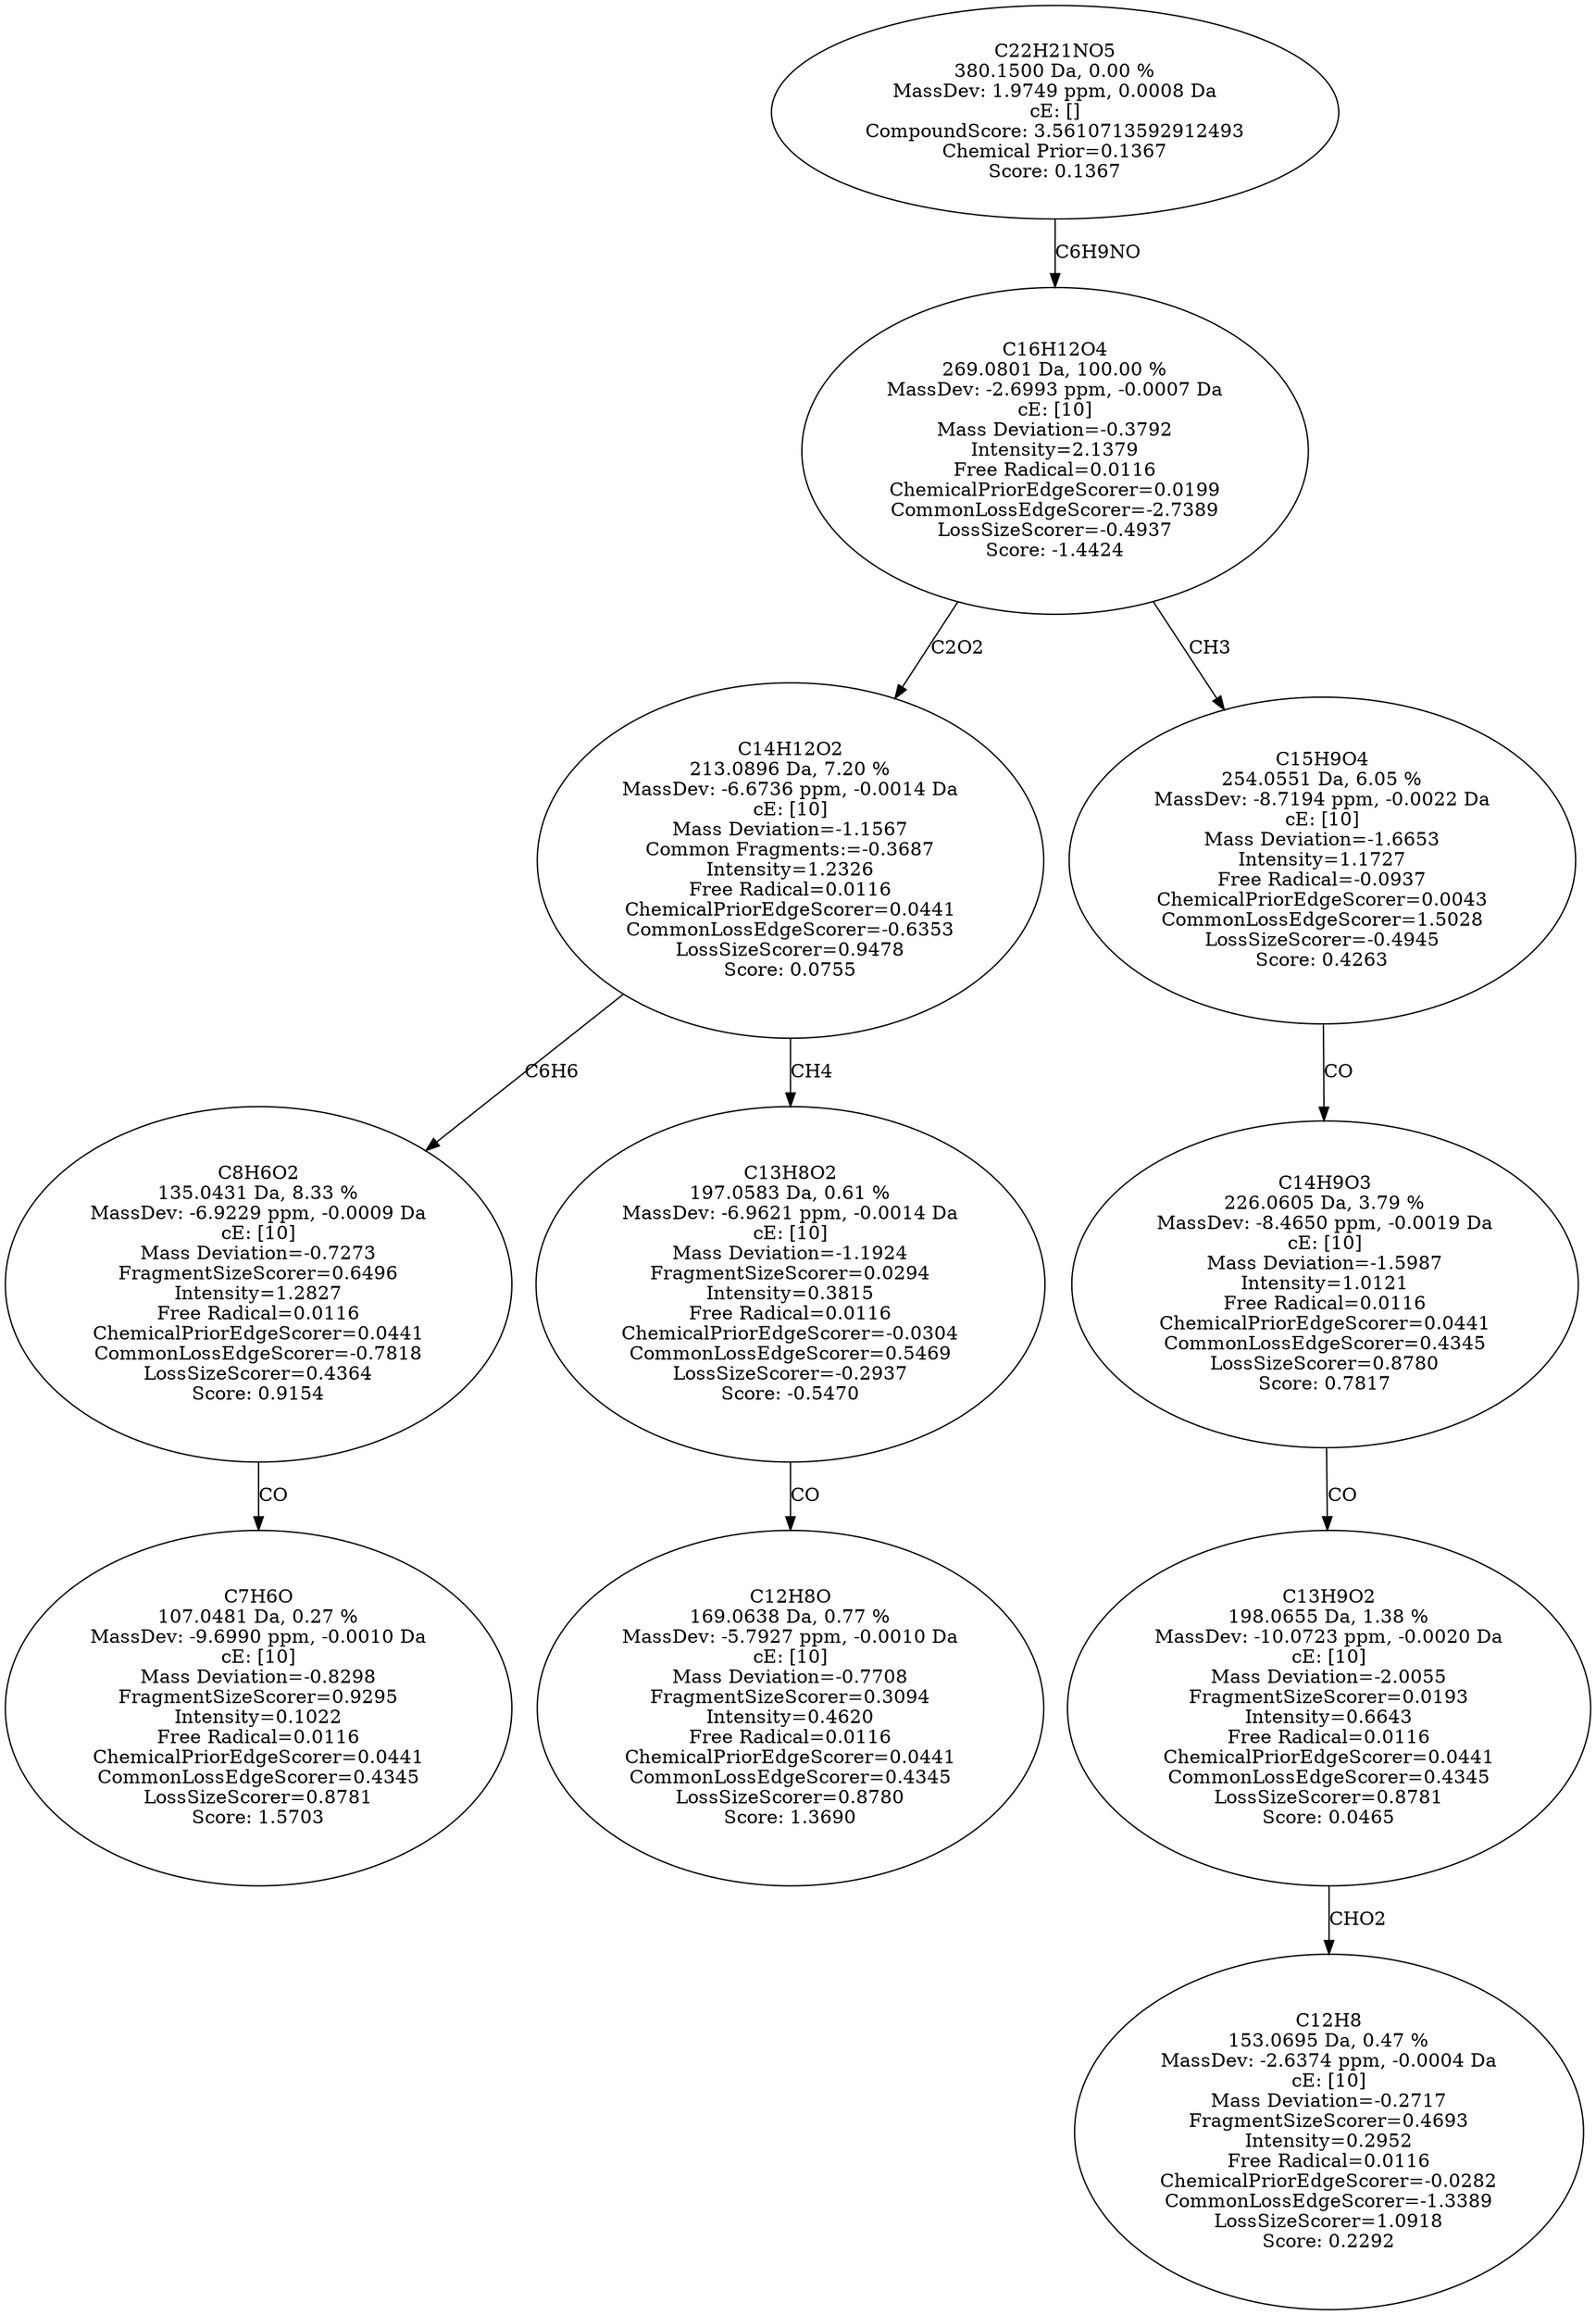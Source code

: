 strict digraph {
v1 [label="C7H6O\n107.0481 Da, 0.27 %\nMassDev: -9.6990 ppm, -0.0010 Da\ncE: [10]\nMass Deviation=-0.8298\nFragmentSizeScorer=0.9295\nIntensity=0.1022\nFree Radical=0.0116\nChemicalPriorEdgeScorer=0.0441\nCommonLossEdgeScorer=0.4345\nLossSizeScorer=0.8781\nScore: 1.5703"];
v2 [label="C8H6O2\n135.0431 Da, 8.33 %\nMassDev: -6.9229 ppm, -0.0009 Da\ncE: [10]\nMass Deviation=-0.7273\nFragmentSizeScorer=0.6496\nIntensity=1.2827\nFree Radical=0.0116\nChemicalPriorEdgeScorer=0.0441\nCommonLossEdgeScorer=-0.7818\nLossSizeScorer=0.4364\nScore: 0.9154"];
v3 [label="C12H8O\n169.0638 Da, 0.77 %\nMassDev: -5.7927 ppm, -0.0010 Da\ncE: [10]\nMass Deviation=-0.7708\nFragmentSizeScorer=0.3094\nIntensity=0.4620\nFree Radical=0.0116\nChemicalPriorEdgeScorer=0.0441\nCommonLossEdgeScorer=0.4345\nLossSizeScorer=0.8780\nScore: 1.3690"];
v4 [label="C13H8O2\n197.0583 Da, 0.61 %\nMassDev: -6.9621 ppm, -0.0014 Da\ncE: [10]\nMass Deviation=-1.1924\nFragmentSizeScorer=0.0294\nIntensity=0.3815\nFree Radical=0.0116\nChemicalPriorEdgeScorer=-0.0304\nCommonLossEdgeScorer=0.5469\nLossSizeScorer=-0.2937\nScore: -0.5470"];
v5 [label="C14H12O2\n213.0896 Da, 7.20 %\nMassDev: -6.6736 ppm, -0.0014 Da\ncE: [10]\nMass Deviation=-1.1567\nCommon Fragments:=-0.3687\nIntensity=1.2326\nFree Radical=0.0116\nChemicalPriorEdgeScorer=0.0441\nCommonLossEdgeScorer=-0.6353\nLossSizeScorer=0.9478\nScore: 0.0755"];
v6 [label="C12H8\n153.0695 Da, 0.47 %\nMassDev: -2.6374 ppm, -0.0004 Da\ncE: [10]\nMass Deviation=-0.2717\nFragmentSizeScorer=0.4693\nIntensity=0.2952\nFree Radical=0.0116\nChemicalPriorEdgeScorer=-0.0282\nCommonLossEdgeScorer=-1.3389\nLossSizeScorer=1.0918\nScore: 0.2292"];
v7 [label="C13H9O2\n198.0655 Da, 1.38 %\nMassDev: -10.0723 ppm, -0.0020 Da\ncE: [10]\nMass Deviation=-2.0055\nFragmentSizeScorer=0.0193\nIntensity=0.6643\nFree Radical=0.0116\nChemicalPriorEdgeScorer=0.0441\nCommonLossEdgeScorer=0.4345\nLossSizeScorer=0.8781\nScore: 0.0465"];
v8 [label="C14H9O3\n226.0605 Da, 3.79 %\nMassDev: -8.4650 ppm, -0.0019 Da\ncE: [10]\nMass Deviation=-1.5987\nIntensity=1.0121\nFree Radical=0.0116\nChemicalPriorEdgeScorer=0.0441\nCommonLossEdgeScorer=0.4345\nLossSizeScorer=0.8780\nScore: 0.7817"];
v9 [label="C15H9O4\n254.0551 Da, 6.05 %\nMassDev: -8.7194 ppm, -0.0022 Da\ncE: [10]\nMass Deviation=-1.6653\nIntensity=1.1727\nFree Radical=-0.0937\nChemicalPriorEdgeScorer=0.0043\nCommonLossEdgeScorer=1.5028\nLossSizeScorer=-0.4945\nScore: 0.4263"];
v10 [label="C16H12O4\n269.0801 Da, 100.00 %\nMassDev: -2.6993 ppm, -0.0007 Da\ncE: [10]\nMass Deviation=-0.3792\nIntensity=2.1379\nFree Radical=0.0116\nChemicalPriorEdgeScorer=0.0199\nCommonLossEdgeScorer=-2.7389\nLossSizeScorer=-0.4937\nScore: -1.4424"];
v11 [label="C22H21NO5\n380.1500 Da, 0.00 %\nMassDev: 1.9749 ppm, 0.0008 Da\ncE: []\nCompoundScore: 3.5610713592912493\nChemical Prior=0.1367\nScore: 0.1367"];
v2 -> v1 [label="CO"];
v5 -> v2 [label="C6H6"];
v4 -> v3 [label="CO"];
v5 -> v4 [label="CH4"];
v10 -> v5 [label="C2O2"];
v7 -> v6 [label="CHO2"];
v8 -> v7 [label="CO"];
v9 -> v8 [label="CO"];
v10 -> v9 [label="CH3"];
v11 -> v10 [label="C6H9NO"];
}